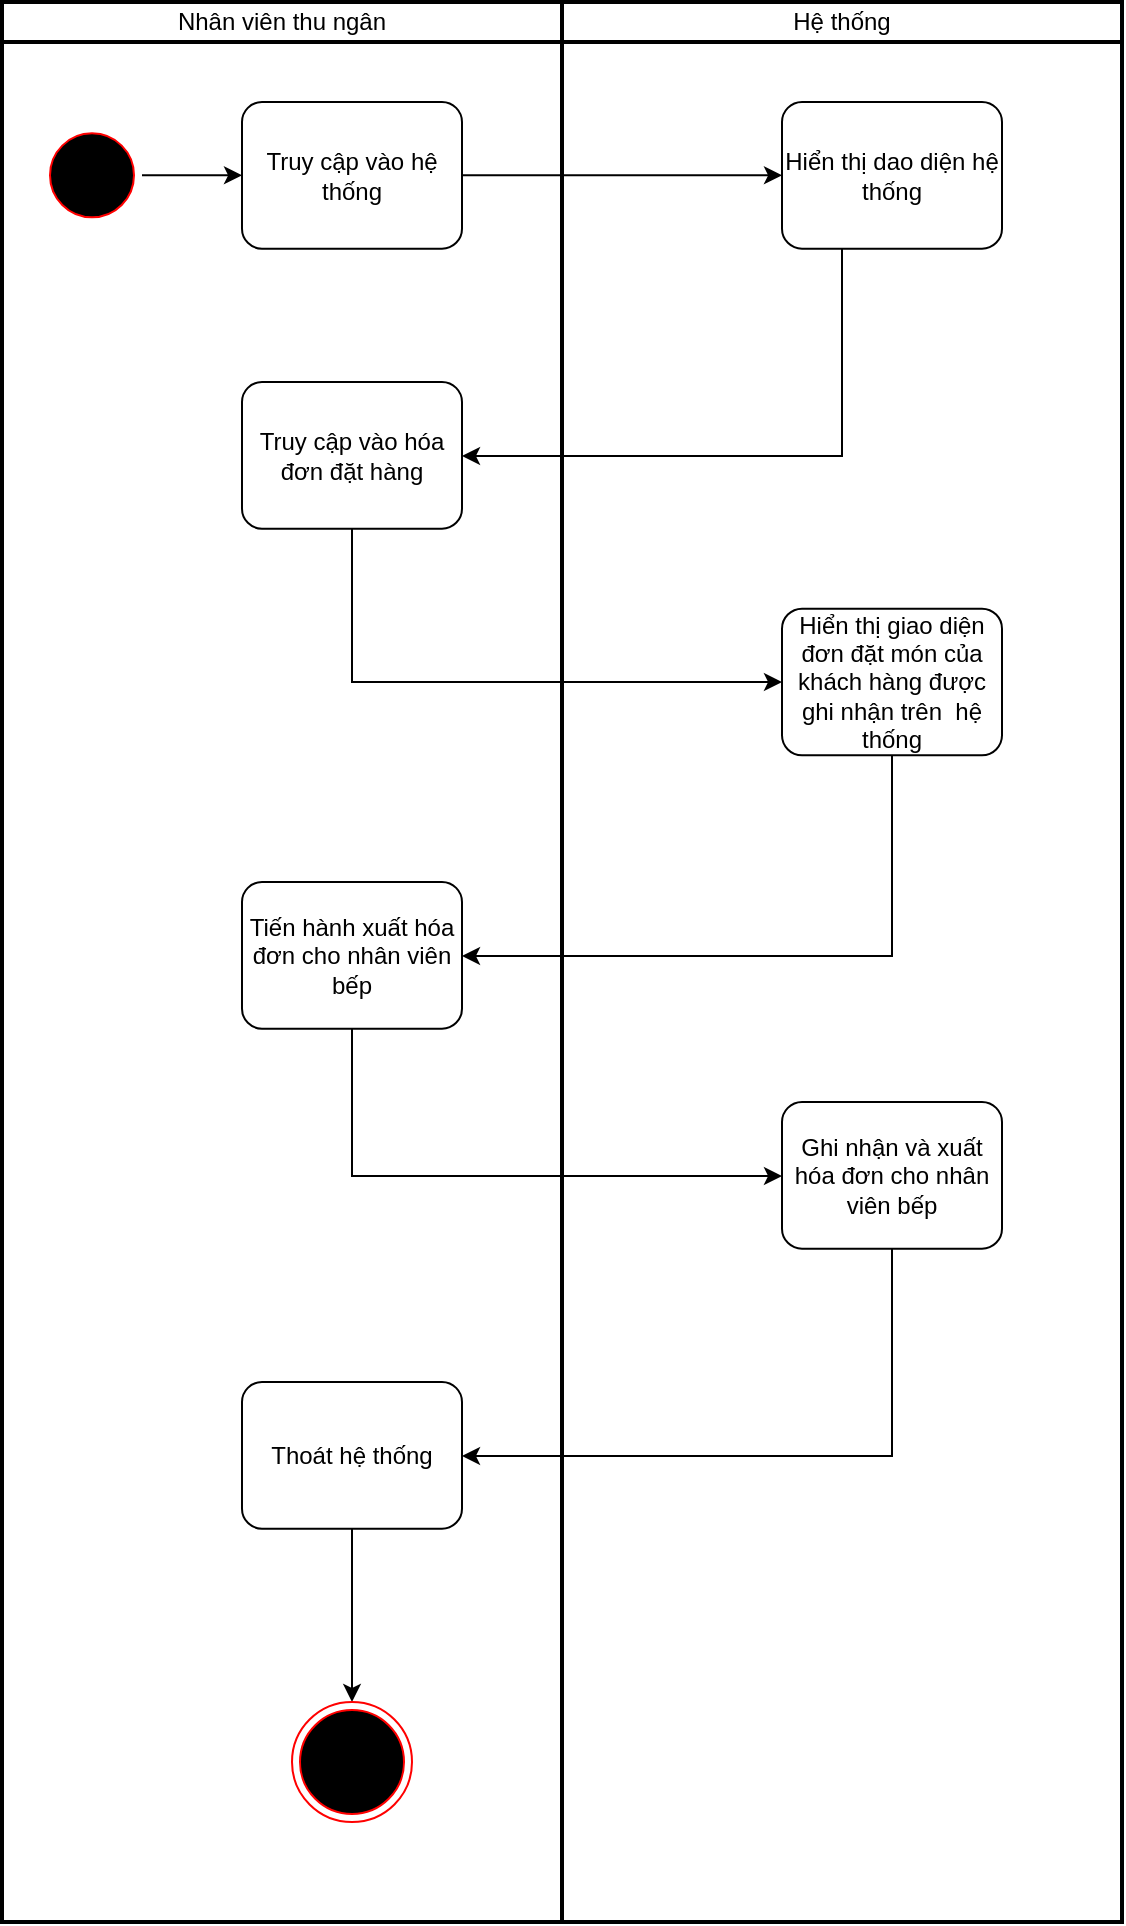 <mxfile version="23.1.5" type="device">
  <diagram name="Trang-1" id="pnfUNwlt-ko0ekyYzd1W">
    <mxGraphModel dx="1303" dy="2702" grid="1" gridSize="10" guides="1" tooltips="1" connect="1" arrows="1" fold="1" page="1" pageScale="1" pageWidth="827" pageHeight="1169" math="0" shadow="0">
      <root>
        <mxCell id="0" />
        <mxCell id="1" parent="0" />
        <mxCell id="Q65Ma_KP4ZEjjxAMopaC-1" value="Nhân viên thu ngân" style="swimlane;html=1;startSize=20;fontStyle=0;collapsible=0;horizontal=1;swimlaneLine=1;strokeWidth=2;swimlaneFillColor=#ffffff;whiteSpace=wrap;" vertex="1" parent="1">
          <mxGeometry x="160" y="-80" width="280" height="960" as="geometry" />
        </mxCell>
        <mxCell id="Q65Ma_KP4ZEjjxAMopaC-3" value="" style="ellipse;html=1;shape=startState;fillColor=#000000;strokeColor=#ff0000;" vertex="1" parent="Q65Ma_KP4ZEjjxAMopaC-1">
          <mxGeometry x="20" y="61.66" width="50" height="50" as="geometry" />
        </mxCell>
        <mxCell id="Q65Ma_KP4ZEjjxAMopaC-7" value="Truy cập vào hệ thống" style="points=[[0.25,0,0],[0.5,0,0],[0.75,0,0],[1,0.25,0],[1,0.5,0],[1,0.75,0],[0.75,1,0],[0.5,1,0],[0.25,1,0],[0,0.75,0],[0,0.5,0],[0,0.25,0]];shape=mxgraph.bpmn.task;whiteSpace=wrap;rectStyle=rounded;size=10;html=1;container=1;expand=0;collapsible=0;taskMarker=abstract;" vertex="1" parent="Q65Ma_KP4ZEjjxAMopaC-1">
          <mxGeometry x="120" y="50" width="110" height="73.33" as="geometry" />
        </mxCell>
        <mxCell id="Q65Ma_KP4ZEjjxAMopaC-8" style="edgeStyle=orthogonalEdgeStyle;rounded=0;orthogonalLoop=1;jettySize=auto;html=1;entryX=0;entryY=0.5;entryDx=0;entryDy=0;entryPerimeter=0;" edge="1" parent="Q65Ma_KP4ZEjjxAMopaC-1" source="Q65Ma_KP4ZEjjxAMopaC-3" target="Q65Ma_KP4ZEjjxAMopaC-7">
          <mxGeometry relative="1" as="geometry" />
        </mxCell>
        <mxCell id="Q65Ma_KP4ZEjjxAMopaC-11" value="Truy cập vào hóa đơn đặt hàng" style="points=[[0.25,0,0],[0.5,0,0],[0.75,0,0],[1,0.25,0],[1,0.5,0],[1,0.75,0],[0.75,1,0],[0.5,1,0],[0.25,1,0],[0,0.75,0],[0,0.5,0],[0,0.25,0]];shape=mxgraph.bpmn.task;whiteSpace=wrap;rectStyle=rounded;size=10;html=1;container=1;expand=0;collapsible=0;taskMarker=abstract;" vertex="1" parent="Q65Ma_KP4ZEjjxAMopaC-1">
          <mxGeometry x="120" y="190" width="110" height="73.33" as="geometry" />
        </mxCell>
        <mxCell id="Q65Ma_KP4ZEjjxAMopaC-17" value="Tiến hành xuất hóa đơn cho nhân viên bếp" style="points=[[0.25,0,0],[0.5,0,0],[0.75,0,0],[1,0.25,0],[1,0.5,0],[1,0.75,0],[0.75,1,0],[0.5,1,0],[0.25,1,0],[0,0.75,0],[0,0.5,0],[0,0.25,0]];shape=mxgraph.bpmn.task;whiteSpace=wrap;rectStyle=rounded;size=10;html=1;container=1;expand=0;collapsible=0;taskMarker=abstract;" vertex="1" parent="Q65Ma_KP4ZEjjxAMopaC-1">
          <mxGeometry x="120" y="440" width="110" height="73.33" as="geometry" />
        </mxCell>
        <mxCell id="Q65Ma_KP4ZEjjxAMopaC-23" style="edgeStyle=orthogonalEdgeStyle;rounded=0;orthogonalLoop=1;jettySize=auto;html=1;" edge="1" parent="Q65Ma_KP4ZEjjxAMopaC-1" source="Q65Ma_KP4ZEjjxAMopaC-20" target="Q65Ma_KP4ZEjjxAMopaC-22">
          <mxGeometry relative="1" as="geometry" />
        </mxCell>
        <mxCell id="Q65Ma_KP4ZEjjxAMopaC-20" value="Thoát hệ thống" style="points=[[0.25,0,0],[0.5,0,0],[0.75,0,0],[1,0.25,0],[1,0.5,0],[1,0.75,0],[0.75,1,0],[0.5,1,0],[0.25,1,0],[0,0.75,0],[0,0.5,0],[0,0.25,0]];shape=mxgraph.bpmn.task;whiteSpace=wrap;rectStyle=rounded;size=10;html=1;container=1;expand=0;collapsible=0;taskMarker=abstract;" vertex="1" parent="Q65Ma_KP4ZEjjxAMopaC-1">
          <mxGeometry x="120" y="690" width="110" height="73.33" as="geometry" />
        </mxCell>
        <mxCell id="Q65Ma_KP4ZEjjxAMopaC-22" value="" style="ellipse;html=1;shape=endState;fillColor=#000000;strokeColor=#ff0000;" vertex="1" parent="Q65Ma_KP4ZEjjxAMopaC-1">
          <mxGeometry x="145" y="850" width="60" height="60" as="geometry" />
        </mxCell>
        <mxCell id="Q65Ma_KP4ZEjjxAMopaC-2" value="Hệ thống" style="swimlane;html=1;startSize=20;fontStyle=0;collapsible=0;horizontal=1;swimlaneLine=1;strokeWidth=2;swimlaneFillColor=#ffffff;whiteSpace=wrap;" vertex="1" parent="1">
          <mxGeometry x="440" y="-80" width="280" height="960" as="geometry" />
        </mxCell>
        <mxCell id="Q65Ma_KP4ZEjjxAMopaC-9" value="Hiển thị dao diện hệ thống" style="points=[[0.25,0,0],[0.5,0,0],[0.75,0,0],[1,0.25,0],[1,0.5,0],[1,0.75,0],[0.75,1,0],[0.5,1,0],[0.25,1,0],[0,0.75,0],[0,0.5,0],[0,0.25,0]];shape=mxgraph.bpmn.task;whiteSpace=wrap;rectStyle=rounded;size=10;html=1;container=1;expand=0;collapsible=0;taskMarker=abstract;" vertex="1" parent="Q65Ma_KP4ZEjjxAMopaC-2">
          <mxGeometry x="110" y="50" width="110" height="73.33" as="geometry" />
        </mxCell>
        <mxCell id="Q65Ma_KP4ZEjjxAMopaC-14" value="Hiển thị giao diện đơn đặt món của khách hàng được ghi nhận trên&amp;nbsp; hệ thống" style="points=[[0.25,0,0],[0.5,0,0],[0.75,0,0],[1,0.25,0],[1,0.5,0],[1,0.75,0],[0.75,1,0],[0.5,1,0],[0.25,1,0],[0,0.75,0],[0,0.5,0],[0,0.25,0]];shape=mxgraph.bpmn.task;whiteSpace=wrap;rectStyle=rounded;size=10;html=1;container=1;expand=0;collapsible=0;taskMarker=abstract;" vertex="1" parent="Q65Ma_KP4ZEjjxAMopaC-2">
          <mxGeometry x="110" y="303.34" width="110" height="73.33" as="geometry" />
        </mxCell>
        <mxCell id="Q65Ma_KP4ZEjjxAMopaC-13" value="Ghi nhận và xuất hóa đơn cho nhân viên bếp" style="points=[[0.25,0,0],[0.5,0,0],[0.75,0,0],[1,0.25,0],[1,0.5,0],[1,0.75,0],[0.75,1,0],[0.5,1,0],[0.25,1,0],[0,0.75,0],[0,0.5,0],[0,0.25,0]];shape=mxgraph.bpmn.task;whiteSpace=wrap;rectStyle=rounded;size=10;html=1;container=1;expand=0;collapsible=0;taskMarker=abstract;" vertex="1" parent="Q65Ma_KP4ZEjjxAMopaC-2">
          <mxGeometry x="110" y="550" width="110" height="73.33" as="geometry" />
        </mxCell>
        <mxCell id="Q65Ma_KP4ZEjjxAMopaC-10" style="edgeStyle=orthogonalEdgeStyle;rounded=0;orthogonalLoop=1;jettySize=auto;html=1;" edge="1" parent="1" source="Q65Ma_KP4ZEjjxAMopaC-7" target="Q65Ma_KP4ZEjjxAMopaC-9">
          <mxGeometry relative="1" as="geometry" />
        </mxCell>
        <mxCell id="Q65Ma_KP4ZEjjxAMopaC-12" style="edgeStyle=orthogonalEdgeStyle;rounded=0;orthogonalLoop=1;jettySize=auto;html=1;" edge="1" parent="1" source="Q65Ma_KP4ZEjjxAMopaC-9" target="Q65Ma_KP4ZEjjxAMopaC-11">
          <mxGeometry relative="1" as="geometry">
            <Array as="points">
              <mxPoint x="580" y="147" />
            </Array>
          </mxGeometry>
        </mxCell>
        <mxCell id="Q65Ma_KP4ZEjjxAMopaC-15" style="edgeStyle=orthogonalEdgeStyle;rounded=0;orthogonalLoop=1;jettySize=auto;html=1;entryX=0;entryY=0.5;entryDx=0;entryDy=0;entryPerimeter=0;" edge="1" parent="1" source="Q65Ma_KP4ZEjjxAMopaC-11" target="Q65Ma_KP4ZEjjxAMopaC-14">
          <mxGeometry relative="1" as="geometry">
            <Array as="points">
              <mxPoint x="335" y="260" />
            </Array>
          </mxGeometry>
        </mxCell>
        <mxCell id="Q65Ma_KP4ZEjjxAMopaC-18" style="edgeStyle=orthogonalEdgeStyle;rounded=0;orthogonalLoop=1;jettySize=auto;html=1;" edge="1" parent="1" source="Q65Ma_KP4ZEjjxAMopaC-14" target="Q65Ma_KP4ZEjjxAMopaC-17">
          <mxGeometry relative="1" as="geometry">
            <Array as="points">
              <mxPoint x="605" y="397" />
            </Array>
          </mxGeometry>
        </mxCell>
        <mxCell id="Q65Ma_KP4ZEjjxAMopaC-19" style="edgeStyle=orthogonalEdgeStyle;rounded=0;orthogonalLoop=1;jettySize=auto;html=1;" edge="1" parent="1" source="Q65Ma_KP4ZEjjxAMopaC-17" target="Q65Ma_KP4ZEjjxAMopaC-13">
          <mxGeometry relative="1" as="geometry">
            <Array as="points">
              <mxPoint x="335" y="507" />
            </Array>
          </mxGeometry>
        </mxCell>
        <mxCell id="Q65Ma_KP4ZEjjxAMopaC-21" style="edgeStyle=orthogonalEdgeStyle;rounded=0;orthogonalLoop=1;jettySize=auto;html=1;" edge="1" parent="1" source="Q65Ma_KP4ZEjjxAMopaC-13" target="Q65Ma_KP4ZEjjxAMopaC-20">
          <mxGeometry relative="1" as="geometry">
            <Array as="points">
              <mxPoint x="605" y="647" />
            </Array>
          </mxGeometry>
        </mxCell>
      </root>
    </mxGraphModel>
  </diagram>
</mxfile>
